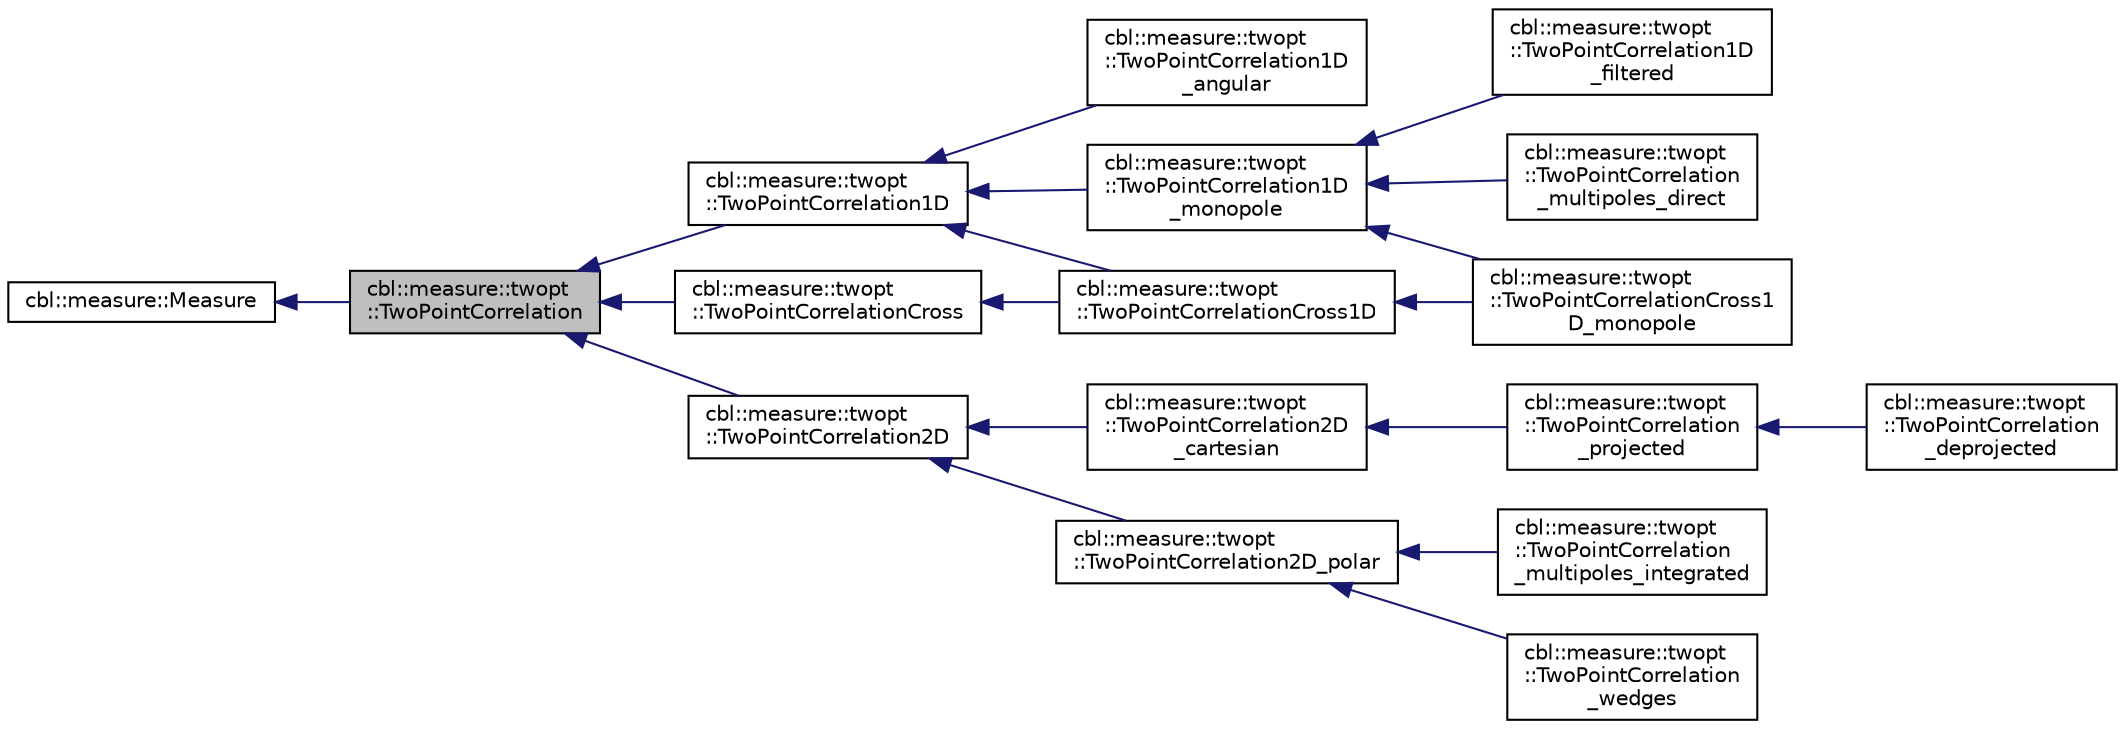 digraph "cbl::measure::twopt::TwoPointCorrelation"
{
  edge [fontname="Helvetica",fontsize="10",labelfontname="Helvetica",labelfontsize="10"];
  node [fontname="Helvetica",fontsize="10",shape=record];
  rankdir="LR";
  Node0 [label="cbl::measure::twopt\l::TwoPointCorrelation",height=0.2,width=0.4,color="black", fillcolor="grey75", style="filled", fontcolor="black"];
  Node1 -> Node0 [dir="back",color="midnightblue",fontsize="10",style="solid",fontname="Helvetica"];
  Node1 [label="cbl::measure::Measure",height=0.2,width=0.4,color="black", fillcolor="white", style="filled",URL="$db/d0a/classcbl_1_1measure_1_1Measure.html",tooltip="The class Measure. "];
  Node0 -> Node2 [dir="back",color="midnightblue",fontsize="10",style="solid",fontname="Helvetica"];
  Node2 [label="cbl::measure::twopt\l::TwoPointCorrelation1D",height=0.2,width=0.4,color="black", fillcolor="white", style="filled",URL="$d9/d23/classcbl_1_1measure_1_1twopt_1_1TwoPointCorrelation1D.html",tooltip="The class TwoPointCorrelation1D. "];
  Node2 -> Node3 [dir="back",color="midnightblue",fontsize="10",style="solid",fontname="Helvetica"];
  Node3 [label="cbl::measure::twopt\l::TwoPointCorrelation1D\l_angular",height=0.2,width=0.4,color="black", fillcolor="white", style="filled",URL="$d7/d23/classcbl_1_1measure_1_1twopt_1_1TwoPointCorrelation1D__angular.html",tooltip="The class TwoPointCorrelation1D_angular. "];
  Node2 -> Node4 [dir="back",color="midnightblue",fontsize="10",style="solid",fontname="Helvetica"];
  Node4 [label="cbl::measure::twopt\l::TwoPointCorrelation1D\l_monopole",height=0.2,width=0.4,color="black", fillcolor="white", style="filled",URL="$d3/de8/classcbl_1_1measure_1_1twopt_1_1TwoPointCorrelation1D__monopole.html",tooltip="The class TwoPointCorrelation1D_monopole. "];
  Node4 -> Node5 [dir="back",color="midnightblue",fontsize="10",style="solid",fontname="Helvetica"];
  Node5 [label="cbl::measure::twopt\l::TwoPointCorrelation1D\l_filtered",height=0.2,width=0.4,color="black", fillcolor="white", style="filled",URL="$dd/d4e/classcbl_1_1measure_1_1twopt_1_1TwoPointCorrelation1D__filtered.html",tooltip="The class TwoPointCorrelation1D_filtered. "];
  Node4 -> Node6 [dir="back",color="midnightblue",fontsize="10",style="solid",fontname="Helvetica"];
  Node6 [label="cbl::measure::twopt\l::TwoPointCorrelation\l_multipoles_direct",height=0.2,width=0.4,color="black", fillcolor="white", style="filled",URL="$dd/d4a/classcbl_1_1measure_1_1twopt_1_1TwoPointCorrelation__multipoles__direct.html",tooltip="The class TwoPointCorrelation_multipoles_direct. "];
  Node4 -> Node7 [dir="back",color="midnightblue",fontsize="10",style="solid",fontname="Helvetica"];
  Node7 [label="cbl::measure::twopt\l::TwoPointCorrelationCross1\lD_monopole",height=0.2,width=0.4,color="black", fillcolor="white", style="filled",URL="$d9/ddd/classcbl_1_1measure_1_1twopt_1_1TwoPointCorrelationCross1D__monopole.html",tooltip="The class TwoPointCorrelationCross1D_monopole. "];
  Node2 -> Node8 [dir="back",color="midnightblue",fontsize="10",style="solid",fontname="Helvetica"];
  Node8 [label="cbl::measure::twopt\l::TwoPointCorrelationCross1D",height=0.2,width=0.4,color="black", fillcolor="white", style="filled",URL="$d8/de8/classcbl_1_1measure_1_1twopt_1_1TwoPointCorrelationCross1D.html",tooltip="The class TwoPointCorrelationCross1D. "];
  Node8 -> Node7 [dir="back",color="midnightblue",fontsize="10",style="solid",fontname="Helvetica"];
  Node0 -> Node9 [dir="back",color="midnightblue",fontsize="10",style="solid",fontname="Helvetica"];
  Node9 [label="cbl::measure::twopt\l::TwoPointCorrelation2D",height=0.2,width=0.4,color="black", fillcolor="white", style="filled",URL="$dd/d19/classcbl_1_1measure_1_1twopt_1_1TwoPointCorrelation2D.html",tooltip="The class TwoPointCorrelation2D. "];
  Node9 -> Node10 [dir="back",color="midnightblue",fontsize="10",style="solid",fontname="Helvetica"];
  Node10 [label="cbl::measure::twopt\l::TwoPointCorrelation2D\l_cartesian",height=0.2,width=0.4,color="black", fillcolor="white", style="filled",URL="$d5/d63/classcbl_1_1measure_1_1twopt_1_1TwoPointCorrelation2D__cartesian.html",tooltip="The class TwoPointCorrelation2D_cartesian. "];
  Node10 -> Node11 [dir="back",color="midnightblue",fontsize="10",style="solid",fontname="Helvetica"];
  Node11 [label="cbl::measure::twopt\l::TwoPointCorrelation\l_projected",height=0.2,width=0.4,color="black", fillcolor="white", style="filled",URL="$d4/d5c/classcbl_1_1measure_1_1twopt_1_1TwoPointCorrelation__projected.html",tooltip="The class TwoPointCorrelation_projected. "];
  Node11 -> Node12 [dir="back",color="midnightblue",fontsize="10",style="solid",fontname="Helvetica"];
  Node12 [label="cbl::measure::twopt\l::TwoPointCorrelation\l_deprojected",height=0.2,width=0.4,color="black", fillcolor="white", style="filled",URL="$d4/db3/classcbl_1_1measure_1_1twopt_1_1TwoPointCorrelation__deprojected.html",tooltip="The class TwoPointCorrelation_deprojected. "];
  Node9 -> Node13 [dir="back",color="midnightblue",fontsize="10",style="solid",fontname="Helvetica"];
  Node13 [label="cbl::measure::twopt\l::TwoPointCorrelation2D_polar",height=0.2,width=0.4,color="black", fillcolor="white", style="filled",URL="$d6/dcd/classcbl_1_1measure_1_1twopt_1_1TwoPointCorrelation2D__polar.html",tooltip="The class TwoPointCorrelation2D_polar. "];
  Node13 -> Node14 [dir="back",color="midnightblue",fontsize="10",style="solid",fontname="Helvetica"];
  Node14 [label="cbl::measure::twopt\l::TwoPointCorrelation\l_multipoles_integrated",height=0.2,width=0.4,color="black", fillcolor="white", style="filled",URL="$d9/d87/classcbl_1_1measure_1_1twopt_1_1TwoPointCorrelation__multipoles__integrated.html",tooltip="The class TwoPointCorrelation_multipoles_integrated. "];
  Node13 -> Node15 [dir="back",color="midnightblue",fontsize="10",style="solid",fontname="Helvetica"];
  Node15 [label="cbl::measure::twopt\l::TwoPointCorrelation\l_wedges",height=0.2,width=0.4,color="black", fillcolor="white", style="filled",URL="$db/d48/classcbl_1_1measure_1_1twopt_1_1TwoPointCorrelation__wedges.html",tooltip="The class TwoPointCorrelation_wedges. "];
  Node0 -> Node16 [dir="back",color="midnightblue",fontsize="10",style="solid",fontname="Helvetica"];
  Node16 [label="cbl::measure::twopt\l::TwoPointCorrelationCross",height=0.2,width=0.4,color="black", fillcolor="white", style="filled",URL="$da/d04/classcbl_1_1measure_1_1twopt_1_1TwoPointCorrelationCross.html",tooltip="The class TwoPointCorrelationCross. "];
  Node16 -> Node8 [dir="back",color="midnightblue",fontsize="10",style="solid",fontname="Helvetica"];
}

